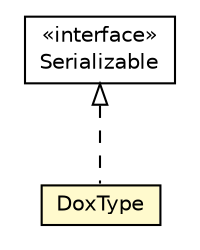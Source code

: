 #!/usr/local/bin/dot
#
# Class diagram 
# Generated by UMLGraph version R5_6-24-gf6e263 (http://www.umlgraph.org/)
#

digraph G {
	edge [fontname="Helvetica",fontsize=10,labelfontname="Helvetica",labelfontsize=10];
	node [fontname="Helvetica",fontsize=10,shape=plaintext];
	nodesep=0.25;
	ranksep=0.5;
	// net.trajano.doxdb.schema.DoxType
	c1090 [label=<<table title="net.trajano.doxdb.schema.DoxType" border="0" cellborder="1" cellspacing="0" cellpadding="2" port="p" bgcolor="lemonChiffon" href="./DoxType.html">
		<tr><td><table border="0" cellspacing="0" cellpadding="1">
<tr><td align="center" balign="center"> DoxType </td></tr>
		</table></td></tr>
		</table>>, URL="./DoxType.html", fontname="Helvetica", fontcolor="black", fontsize=10.0];
	//net.trajano.doxdb.schema.DoxType implements java.io.Serializable
	c1094:p -> c1090:p [dir=back,arrowtail=empty,style=dashed];
	// java.io.Serializable
	c1094 [label=<<table title="java.io.Serializable" border="0" cellborder="1" cellspacing="0" cellpadding="2" port="p" href="http://java.sun.com/j2se/1.4.2/docs/api/java/io/Serializable.html">
		<tr><td><table border="0" cellspacing="0" cellpadding="1">
<tr><td align="center" balign="center"> &#171;interface&#187; </td></tr>
<tr><td align="center" balign="center"> Serializable </td></tr>
		</table></td></tr>
		</table>>, URL="http://java.sun.com/j2se/1.4.2/docs/api/java/io/Serializable.html", fontname="Helvetica", fontcolor="black", fontsize=10.0];
}

